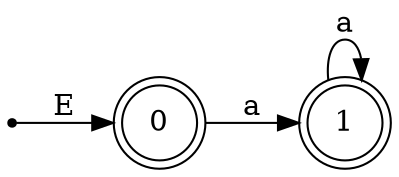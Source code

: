 digraph "./image/dfa" {
	rankdir=LR size="8,5"
	node [shape=doublecircle]
	0
	node [shape=doublecircle]
	1
	node [shape=point]
	s
	s -> 0 [label=E]
	0 -> 1 [label=a]
	1 -> 1 [label=a]
}
